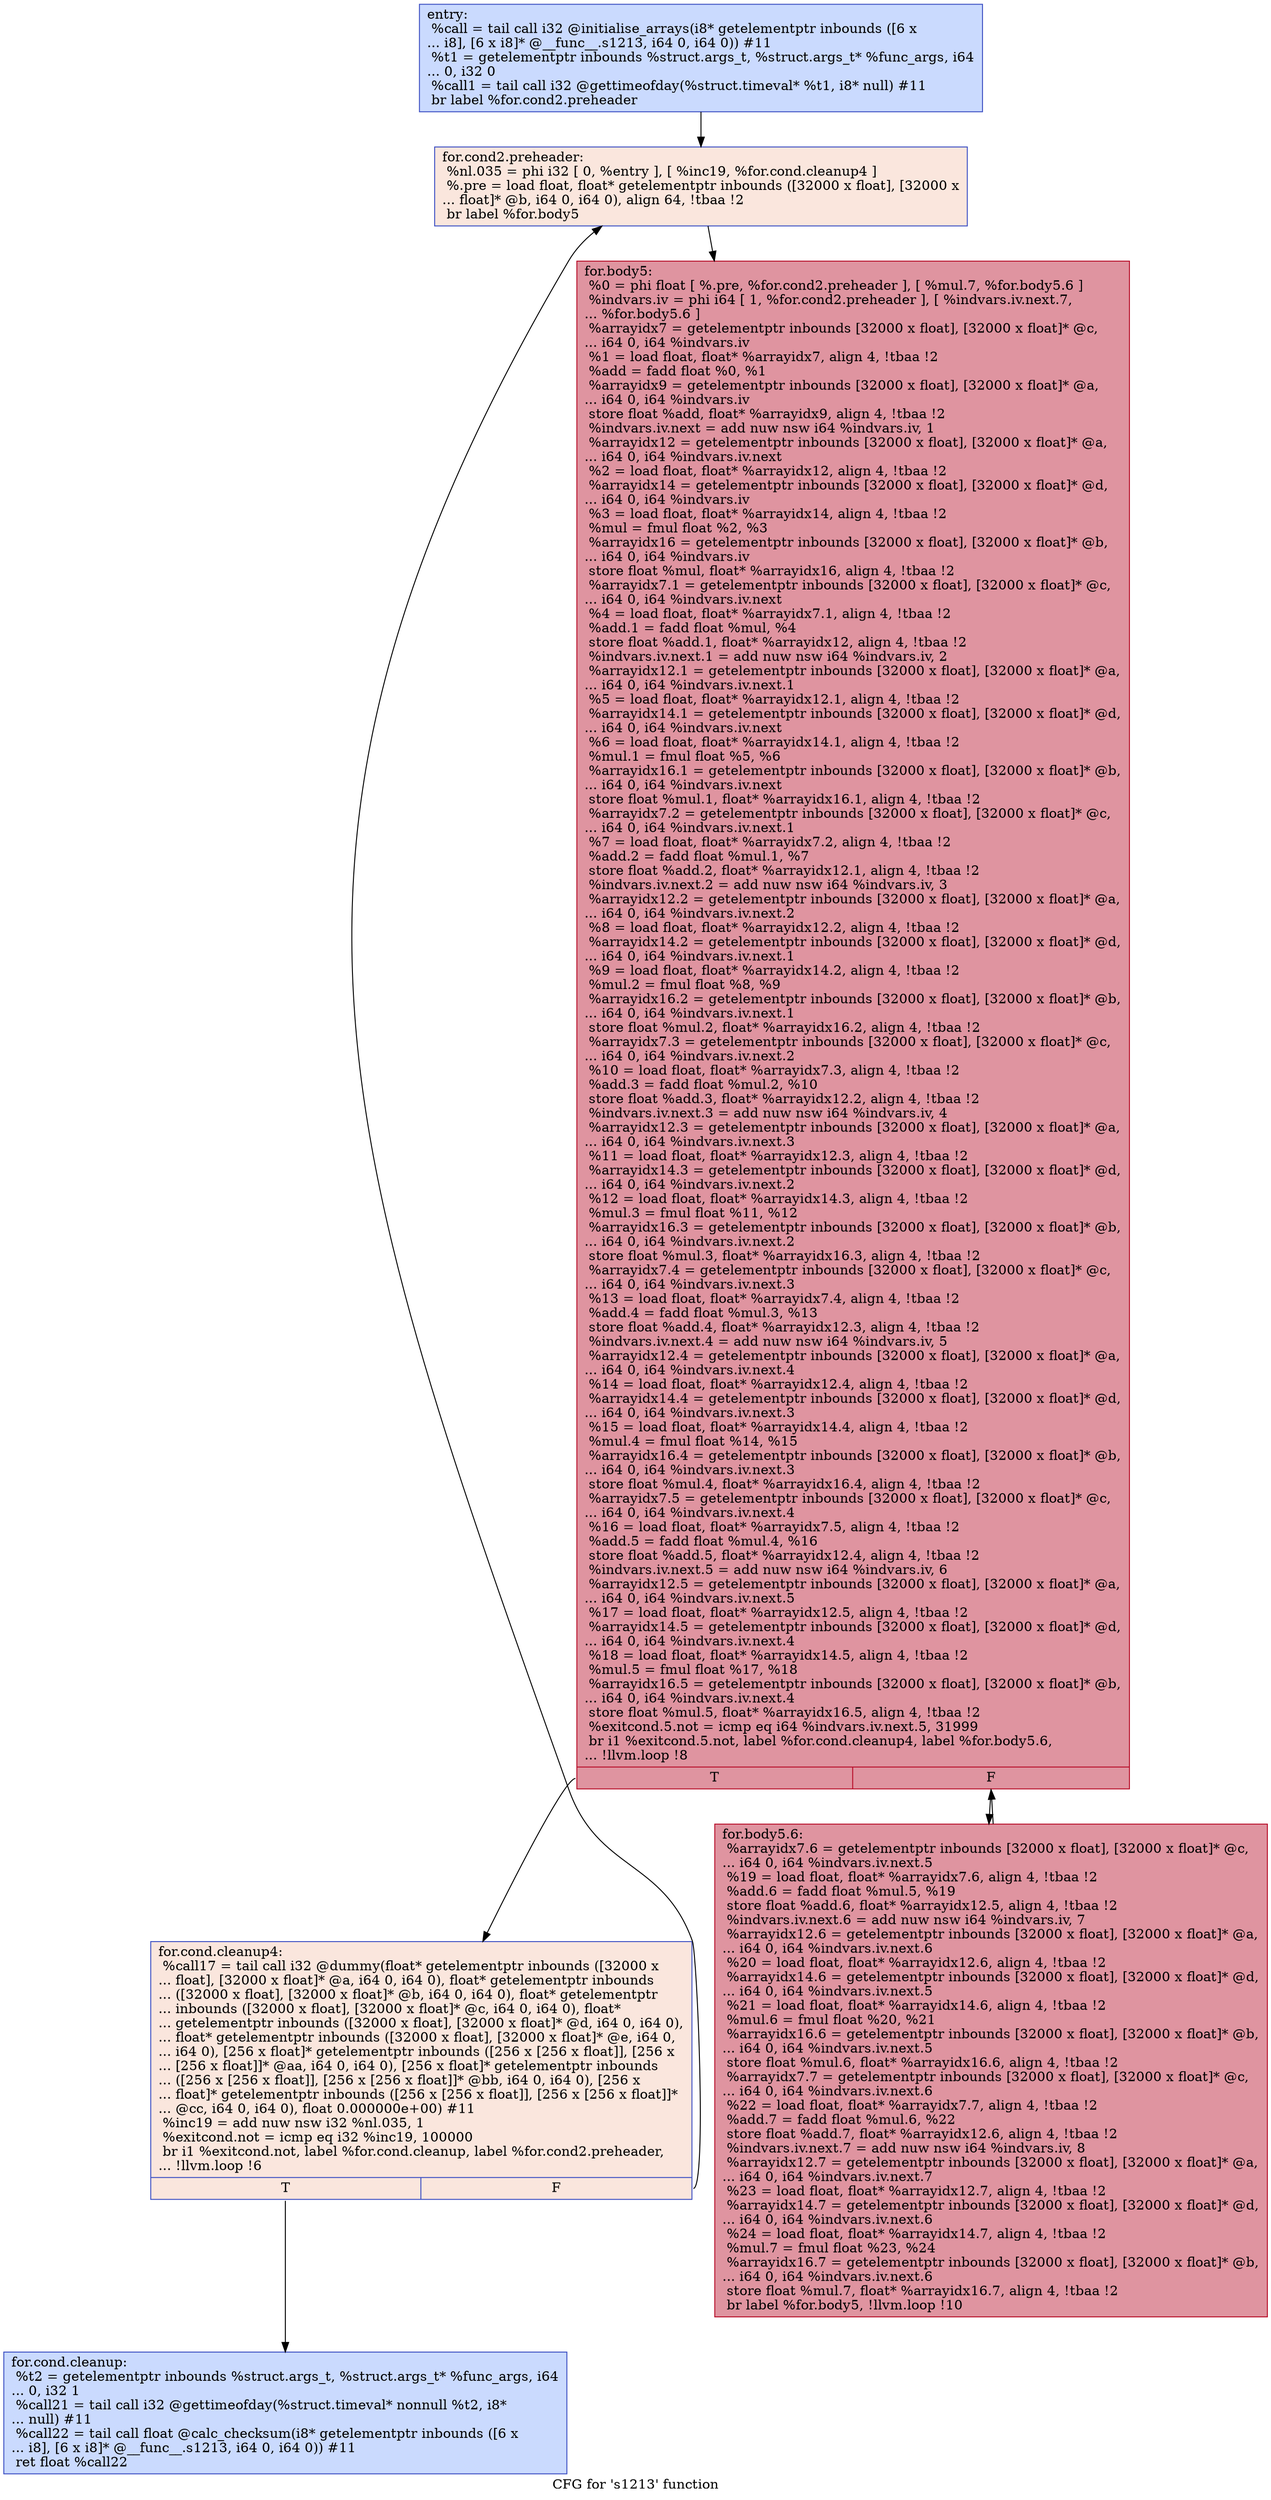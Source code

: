 digraph "CFG for 's1213' function" {
	label="CFG for 's1213' function";

	Node0x564c939cfbc0 [shape=record,color="#3d50c3ff", style=filled, fillcolor="#88abfd70",label="{entry:\l  %call = tail call i32 @initialise_arrays(i8* getelementptr inbounds ([6 x\l... i8], [6 x i8]* @__func__.s1213, i64 0, i64 0)) #11\l  %t1 = getelementptr inbounds %struct.args_t, %struct.args_t* %func_args, i64\l... 0, i32 0\l  %call1 = tail call i32 @gettimeofday(%struct.timeval* %t1, i8* null) #11\l  br label %for.cond2.preheader\l}"];
	Node0x564c939cfbc0 -> Node0x564c939d0060;
	Node0x564c939d0060 [shape=record,color="#3d50c3ff", style=filled, fillcolor="#f3c7b170",label="{for.cond2.preheader:                              \l  %nl.035 = phi i32 [ 0, %entry ], [ %inc19, %for.cond.cleanup4 ]\l  %.pre = load float, float* getelementptr inbounds ([32000 x float], [32000 x\l... float]* @b, i64 0, i64 0), align 64, !tbaa !2\l  br label %for.body5\l}"];
	Node0x564c939d0060 -> Node0x564c939d0380;
	Node0x564c939d04a0 [shape=record,color="#3d50c3ff", style=filled, fillcolor="#88abfd70",label="{for.cond.cleanup:                                 \l  %t2 = getelementptr inbounds %struct.args_t, %struct.args_t* %func_args, i64\l... 0, i32 1\l  %call21 = tail call i32 @gettimeofday(%struct.timeval* nonnull %t2, i8*\l... null) #11\l  %call22 = tail call float @calc_checksum(i8* getelementptr inbounds ([6 x\l... i8], [6 x i8]* @__func__.s1213, i64 0, i64 0)) #11\l  ret float %call22\l}"];
	Node0x564c939d0180 [shape=record,color="#3d50c3ff", style=filled, fillcolor="#f3c7b170",label="{for.cond.cleanup4:                                \l  %call17 = tail call i32 @dummy(float* getelementptr inbounds ([32000 x\l... float], [32000 x float]* @a, i64 0, i64 0), float* getelementptr inbounds\l... ([32000 x float], [32000 x float]* @b, i64 0, i64 0), float* getelementptr\l... inbounds ([32000 x float], [32000 x float]* @c, i64 0, i64 0), float*\l... getelementptr inbounds ([32000 x float], [32000 x float]* @d, i64 0, i64 0),\l... float* getelementptr inbounds ([32000 x float], [32000 x float]* @e, i64 0,\l... i64 0), [256 x float]* getelementptr inbounds ([256 x [256 x float]], [256 x\l... [256 x float]]* @aa, i64 0, i64 0), [256 x float]* getelementptr inbounds\l... ([256 x [256 x float]], [256 x [256 x float]]* @bb, i64 0, i64 0), [256 x\l... float]* getelementptr inbounds ([256 x [256 x float]], [256 x [256 x float]]*\l... @cc, i64 0, i64 0), float 0.000000e+00) #11\l  %inc19 = add nuw nsw i32 %nl.035, 1\l  %exitcond.not = icmp eq i32 %inc19, 100000\l  br i1 %exitcond.not, label %for.cond.cleanup, label %for.cond2.preheader,\l... !llvm.loop !6\l|{<s0>T|<s1>F}}"];
	Node0x564c939d0180:s0 -> Node0x564c939d04a0;
	Node0x564c939d0180:s1 -> Node0x564c939d0060;
	Node0x564c939d0380 [shape=record,color="#b70d28ff", style=filled, fillcolor="#b70d2870",label="{for.body5:                                        \l  %0 = phi float [ %.pre, %for.cond2.preheader ], [ %mul.7, %for.body5.6 ]\l  %indvars.iv = phi i64 [ 1, %for.cond2.preheader ], [ %indvars.iv.next.7,\l... %for.body5.6 ]\l  %arrayidx7 = getelementptr inbounds [32000 x float], [32000 x float]* @c,\l... i64 0, i64 %indvars.iv\l  %1 = load float, float* %arrayidx7, align 4, !tbaa !2\l  %add = fadd float %0, %1\l  %arrayidx9 = getelementptr inbounds [32000 x float], [32000 x float]* @a,\l... i64 0, i64 %indvars.iv\l  store float %add, float* %arrayidx9, align 4, !tbaa !2\l  %indvars.iv.next = add nuw nsw i64 %indvars.iv, 1\l  %arrayidx12 = getelementptr inbounds [32000 x float], [32000 x float]* @a,\l... i64 0, i64 %indvars.iv.next\l  %2 = load float, float* %arrayidx12, align 4, !tbaa !2\l  %arrayidx14 = getelementptr inbounds [32000 x float], [32000 x float]* @d,\l... i64 0, i64 %indvars.iv\l  %3 = load float, float* %arrayidx14, align 4, !tbaa !2\l  %mul = fmul float %2, %3\l  %arrayidx16 = getelementptr inbounds [32000 x float], [32000 x float]* @b,\l... i64 0, i64 %indvars.iv\l  store float %mul, float* %arrayidx16, align 4, !tbaa !2\l  %arrayidx7.1 = getelementptr inbounds [32000 x float], [32000 x float]* @c,\l... i64 0, i64 %indvars.iv.next\l  %4 = load float, float* %arrayidx7.1, align 4, !tbaa !2\l  %add.1 = fadd float %mul, %4\l  store float %add.1, float* %arrayidx12, align 4, !tbaa !2\l  %indvars.iv.next.1 = add nuw nsw i64 %indvars.iv, 2\l  %arrayidx12.1 = getelementptr inbounds [32000 x float], [32000 x float]* @a,\l... i64 0, i64 %indvars.iv.next.1\l  %5 = load float, float* %arrayidx12.1, align 4, !tbaa !2\l  %arrayidx14.1 = getelementptr inbounds [32000 x float], [32000 x float]* @d,\l... i64 0, i64 %indvars.iv.next\l  %6 = load float, float* %arrayidx14.1, align 4, !tbaa !2\l  %mul.1 = fmul float %5, %6\l  %arrayidx16.1 = getelementptr inbounds [32000 x float], [32000 x float]* @b,\l... i64 0, i64 %indvars.iv.next\l  store float %mul.1, float* %arrayidx16.1, align 4, !tbaa !2\l  %arrayidx7.2 = getelementptr inbounds [32000 x float], [32000 x float]* @c,\l... i64 0, i64 %indvars.iv.next.1\l  %7 = load float, float* %arrayidx7.2, align 4, !tbaa !2\l  %add.2 = fadd float %mul.1, %7\l  store float %add.2, float* %arrayidx12.1, align 4, !tbaa !2\l  %indvars.iv.next.2 = add nuw nsw i64 %indvars.iv, 3\l  %arrayidx12.2 = getelementptr inbounds [32000 x float], [32000 x float]* @a,\l... i64 0, i64 %indvars.iv.next.2\l  %8 = load float, float* %arrayidx12.2, align 4, !tbaa !2\l  %arrayidx14.2 = getelementptr inbounds [32000 x float], [32000 x float]* @d,\l... i64 0, i64 %indvars.iv.next.1\l  %9 = load float, float* %arrayidx14.2, align 4, !tbaa !2\l  %mul.2 = fmul float %8, %9\l  %arrayidx16.2 = getelementptr inbounds [32000 x float], [32000 x float]* @b,\l... i64 0, i64 %indvars.iv.next.1\l  store float %mul.2, float* %arrayidx16.2, align 4, !tbaa !2\l  %arrayidx7.3 = getelementptr inbounds [32000 x float], [32000 x float]* @c,\l... i64 0, i64 %indvars.iv.next.2\l  %10 = load float, float* %arrayidx7.3, align 4, !tbaa !2\l  %add.3 = fadd float %mul.2, %10\l  store float %add.3, float* %arrayidx12.2, align 4, !tbaa !2\l  %indvars.iv.next.3 = add nuw nsw i64 %indvars.iv, 4\l  %arrayidx12.3 = getelementptr inbounds [32000 x float], [32000 x float]* @a,\l... i64 0, i64 %indvars.iv.next.3\l  %11 = load float, float* %arrayidx12.3, align 4, !tbaa !2\l  %arrayidx14.3 = getelementptr inbounds [32000 x float], [32000 x float]* @d,\l... i64 0, i64 %indvars.iv.next.2\l  %12 = load float, float* %arrayidx14.3, align 4, !tbaa !2\l  %mul.3 = fmul float %11, %12\l  %arrayidx16.3 = getelementptr inbounds [32000 x float], [32000 x float]* @b,\l... i64 0, i64 %indvars.iv.next.2\l  store float %mul.3, float* %arrayidx16.3, align 4, !tbaa !2\l  %arrayidx7.4 = getelementptr inbounds [32000 x float], [32000 x float]* @c,\l... i64 0, i64 %indvars.iv.next.3\l  %13 = load float, float* %arrayidx7.4, align 4, !tbaa !2\l  %add.4 = fadd float %mul.3, %13\l  store float %add.4, float* %arrayidx12.3, align 4, !tbaa !2\l  %indvars.iv.next.4 = add nuw nsw i64 %indvars.iv, 5\l  %arrayidx12.4 = getelementptr inbounds [32000 x float], [32000 x float]* @a,\l... i64 0, i64 %indvars.iv.next.4\l  %14 = load float, float* %arrayidx12.4, align 4, !tbaa !2\l  %arrayidx14.4 = getelementptr inbounds [32000 x float], [32000 x float]* @d,\l... i64 0, i64 %indvars.iv.next.3\l  %15 = load float, float* %arrayidx14.4, align 4, !tbaa !2\l  %mul.4 = fmul float %14, %15\l  %arrayidx16.4 = getelementptr inbounds [32000 x float], [32000 x float]* @b,\l... i64 0, i64 %indvars.iv.next.3\l  store float %mul.4, float* %arrayidx16.4, align 4, !tbaa !2\l  %arrayidx7.5 = getelementptr inbounds [32000 x float], [32000 x float]* @c,\l... i64 0, i64 %indvars.iv.next.4\l  %16 = load float, float* %arrayidx7.5, align 4, !tbaa !2\l  %add.5 = fadd float %mul.4, %16\l  store float %add.5, float* %arrayidx12.4, align 4, !tbaa !2\l  %indvars.iv.next.5 = add nuw nsw i64 %indvars.iv, 6\l  %arrayidx12.5 = getelementptr inbounds [32000 x float], [32000 x float]* @a,\l... i64 0, i64 %indvars.iv.next.5\l  %17 = load float, float* %arrayidx12.5, align 4, !tbaa !2\l  %arrayidx14.5 = getelementptr inbounds [32000 x float], [32000 x float]* @d,\l... i64 0, i64 %indvars.iv.next.4\l  %18 = load float, float* %arrayidx14.5, align 4, !tbaa !2\l  %mul.5 = fmul float %17, %18\l  %arrayidx16.5 = getelementptr inbounds [32000 x float], [32000 x float]* @b,\l... i64 0, i64 %indvars.iv.next.4\l  store float %mul.5, float* %arrayidx16.5, align 4, !tbaa !2\l  %exitcond.5.not = icmp eq i64 %indvars.iv.next.5, 31999\l  br i1 %exitcond.5.not, label %for.cond.cleanup4, label %for.body5.6,\l... !llvm.loop !8\l|{<s0>T|<s1>F}}"];
	Node0x564c939d0380:s0 -> Node0x564c939d0180;
	Node0x564c939d0380:s1 -> Node0x564c939d0e00;
	Node0x564c939d0e00 [shape=record,color="#b70d28ff", style=filled, fillcolor="#b70d2870",label="{for.body5.6:                                      \l  %arrayidx7.6 = getelementptr inbounds [32000 x float], [32000 x float]* @c,\l... i64 0, i64 %indvars.iv.next.5\l  %19 = load float, float* %arrayidx7.6, align 4, !tbaa !2\l  %add.6 = fadd float %mul.5, %19\l  store float %add.6, float* %arrayidx12.5, align 4, !tbaa !2\l  %indvars.iv.next.6 = add nuw nsw i64 %indvars.iv, 7\l  %arrayidx12.6 = getelementptr inbounds [32000 x float], [32000 x float]* @a,\l... i64 0, i64 %indvars.iv.next.6\l  %20 = load float, float* %arrayidx12.6, align 4, !tbaa !2\l  %arrayidx14.6 = getelementptr inbounds [32000 x float], [32000 x float]* @d,\l... i64 0, i64 %indvars.iv.next.5\l  %21 = load float, float* %arrayidx14.6, align 4, !tbaa !2\l  %mul.6 = fmul float %20, %21\l  %arrayidx16.6 = getelementptr inbounds [32000 x float], [32000 x float]* @b,\l... i64 0, i64 %indvars.iv.next.5\l  store float %mul.6, float* %arrayidx16.6, align 4, !tbaa !2\l  %arrayidx7.7 = getelementptr inbounds [32000 x float], [32000 x float]* @c,\l... i64 0, i64 %indvars.iv.next.6\l  %22 = load float, float* %arrayidx7.7, align 4, !tbaa !2\l  %add.7 = fadd float %mul.6, %22\l  store float %add.7, float* %arrayidx12.6, align 4, !tbaa !2\l  %indvars.iv.next.7 = add nuw nsw i64 %indvars.iv, 8\l  %arrayidx12.7 = getelementptr inbounds [32000 x float], [32000 x float]* @a,\l... i64 0, i64 %indvars.iv.next.7\l  %23 = load float, float* %arrayidx12.7, align 4, !tbaa !2\l  %arrayidx14.7 = getelementptr inbounds [32000 x float], [32000 x float]* @d,\l... i64 0, i64 %indvars.iv.next.6\l  %24 = load float, float* %arrayidx14.7, align 4, !tbaa !2\l  %mul.7 = fmul float %23, %24\l  %arrayidx16.7 = getelementptr inbounds [32000 x float], [32000 x float]* @b,\l... i64 0, i64 %indvars.iv.next.6\l  store float %mul.7, float* %arrayidx16.7, align 4, !tbaa !2\l  br label %for.body5, !llvm.loop !10\l}"];
	Node0x564c939d0e00 -> Node0x564c939d0380;
}
